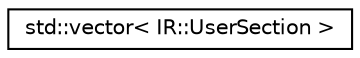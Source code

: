 digraph "Graphical Class Hierarchy"
{
  edge [fontname="Helvetica",fontsize="10",labelfontname="Helvetica",labelfontsize="10"];
  node [fontname="Helvetica",fontsize="10",shape=record];
  rankdir="LR";
  Node0 [label="std::vector\< IR::UserSection \>",height=0.2,width=0.4,color="black", fillcolor="white", style="filled",URL="$classstd_1_1vector.html"];
}
